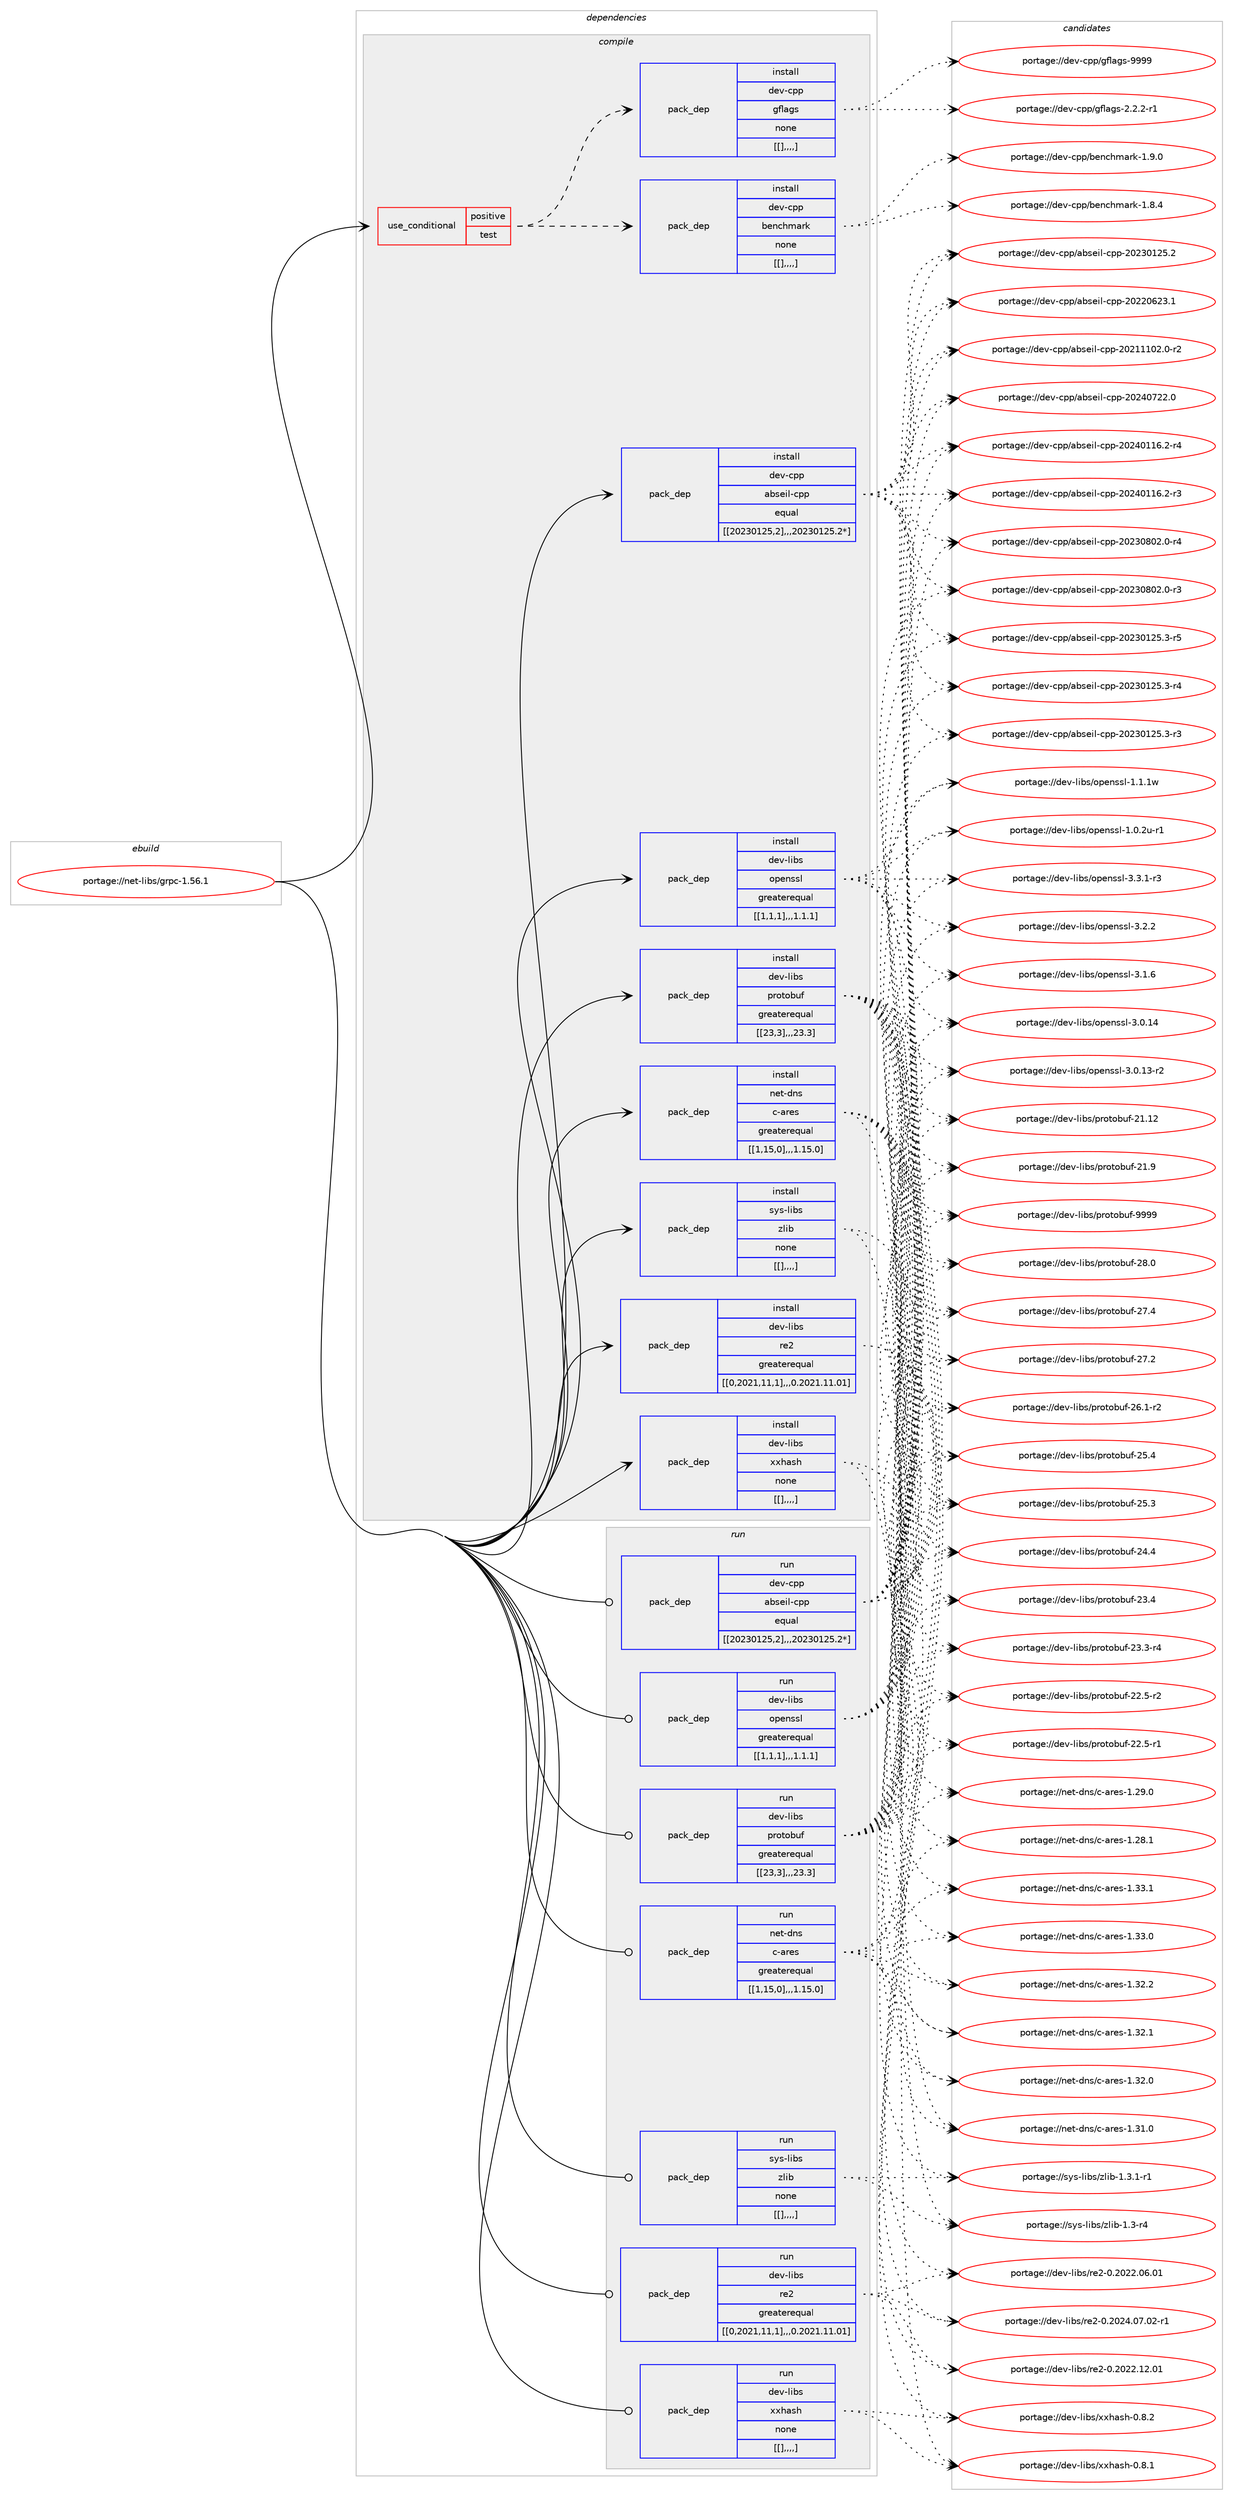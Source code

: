 digraph prolog {

# *************
# Graph options
# *************

newrank=true;
concentrate=true;
compound=true;
graph [rankdir=LR,fontname=Helvetica,fontsize=10,ranksep=1.5];#, ranksep=2.5, nodesep=0.2];
edge  [arrowhead=vee];
node  [fontname=Helvetica,fontsize=10];

# **********
# The ebuild
# **********

subgraph cluster_leftcol {
color=gray;
label=<<i>ebuild</i>>;
id [label="portage://net-libs/grpc-1.56.1", color=red, width=4, href="../net-libs/grpc-1.56.1.svg"];
}

# ****************
# The dependencies
# ****************

subgraph cluster_midcol {
color=gray;
label=<<i>dependencies</i>>;
subgraph cluster_compile {
fillcolor="#eeeeee";
style=filled;
label=<<i>compile</i>>;
subgraph cond98301 {
dependency377615 [label=<<TABLE BORDER="0" CELLBORDER="1" CELLSPACING="0" CELLPADDING="4"><TR><TD ROWSPAN="3" CELLPADDING="10">use_conditional</TD></TR><TR><TD>positive</TD></TR><TR><TD>test</TD></TR></TABLE>>, shape=none, color=red];
subgraph pack276500 {
dependency377616 [label=<<TABLE BORDER="0" CELLBORDER="1" CELLSPACING="0" CELLPADDING="4" WIDTH="220"><TR><TD ROWSPAN="6" CELLPADDING="30">pack_dep</TD></TR><TR><TD WIDTH="110">install</TD></TR><TR><TD>dev-cpp</TD></TR><TR><TD>benchmark</TD></TR><TR><TD>none</TD></TR><TR><TD>[[],,,,]</TD></TR></TABLE>>, shape=none, color=blue];
}
dependency377615:e -> dependency377616:w [weight=20,style="dashed",arrowhead="vee"];
subgraph pack276501 {
dependency377617 [label=<<TABLE BORDER="0" CELLBORDER="1" CELLSPACING="0" CELLPADDING="4" WIDTH="220"><TR><TD ROWSPAN="6" CELLPADDING="30">pack_dep</TD></TR><TR><TD WIDTH="110">install</TD></TR><TR><TD>dev-cpp</TD></TR><TR><TD>gflags</TD></TR><TR><TD>none</TD></TR><TR><TD>[[],,,,]</TD></TR></TABLE>>, shape=none, color=blue];
}
dependency377615:e -> dependency377617:w [weight=20,style="dashed",arrowhead="vee"];
}
id:e -> dependency377615:w [weight=20,style="solid",arrowhead="vee"];
subgraph pack276502 {
dependency377618 [label=<<TABLE BORDER="0" CELLBORDER="1" CELLSPACING="0" CELLPADDING="4" WIDTH="220"><TR><TD ROWSPAN="6" CELLPADDING="30">pack_dep</TD></TR><TR><TD WIDTH="110">install</TD></TR><TR><TD>dev-cpp</TD></TR><TR><TD>abseil-cpp</TD></TR><TR><TD>equal</TD></TR><TR><TD>[[20230125,2],,,20230125.2*]</TD></TR></TABLE>>, shape=none, color=blue];
}
id:e -> dependency377618:w [weight=20,style="solid",arrowhead="vee"];
subgraph pack276503 {
dependency377619 [label=<<TABLE BORDER="0" CELLBORDER="1" CELLSPACING="0" CELLPADDING="4" WIDTH="220"><TR><TD ROWSPAN="6" CELLPADDING="30">pack_dep</TD></TR><TR><TD WIDTH="110">install</TD></TR><TR><TD>dev-libs</TD></TR><TR><TD>openssl</TD></TR><TR><TD>greaterequal</TD></TR><TR><TD>[[1,1,1],,,1.1.1]</TD></TR></TABLE>>, shape=none, color=blue];
}
id:e -> dependency377619:w [weight=20,style="solid",arrowhead="vee"];
subgraph pack276504 {
dependency377620 [label=<<TABLE BORDER="0" CELLBORDER="1" CELLSPACING="0" CELLPADDING="4" WIDTH="220"><TR><TD ROWSPAN="6" CELLPADDING="30">pack_dep</TD></TR><TR><TD WIDTH="110">install</TD></TR><TR><TD>dev-libs</TD></TR><TR><TD>protobuf</TD></TR><TR><TD>greaterequal</TD></TR><TR><TD>[[23,3],,,23.3]</TD></TR></TABLE>>, shape=none, color=blue];
}
id:e -> dependency377620:w [weight=20,style="solid",arrowhead="vee"];
subgraph pack276505 {
dependency377621 [label=<<TABLE BORDER="0" CELLBORDER="1" CELLSPACING="0" CELLPADDING="4" WIDTH="220"><TR><TD ROWSPAN="6" CELLPADDING="30">pack_dep</TD></TR><TR><TD WIDTH="110">install</TD></TR><TR><TD>dev-libs</TD></TR><TR><TD>re2</TD></TR><TR><TD>greaterequal</TD></TR><TR><TD>[[0,2021,11,1],,,0.2021.11.01]</TD></TR></TABLE>>, shape=none, color=blue];
}
id:e -> dependency377621:w [weight=20,style="solid",arrowhead="vee"];
subgraph pack276506 {
dependency377622 [label=<<TABLE BORDER="0" CELLBORDER="1" CELLSPACING="0" CELLPADDING="4" WIDTH="220"><TR><TD ROWSPAN="6" CELLPADDING="30">pack_dep</TD></TR><TR><TD WIDTH="110">install</TD></TR><TR><TD>dev-libs</TD></TR><TR><TD>xxhash</TD></TR><TR><TD>none</TD></TR><TR><TD>[[],,,,]</TD></TR></TABLE>>, shape=none, color=blue];
}
id:e -> dependency377622:w [weight=20,style="solid",arrowhead="vee"];
subgraph pack276507 {
dependency377623 [label=<<TABLE BORDER="0" CELLBORDER="1" CELLSPACING="0" CELLPADDING="4" WIDTH="220"><TR><TD ROWSPAN="6" CELLPADDING="30">pack_dep</TD></TR><TR><TD WIDTH="110">install</TD></TR><TR><TD>net-dns</TD></TR><TR><TD>c-ares</TD></TR><TR><TD>greaterequal</TD></TR><TR><TD>[[1,15,0],,,1.15.0]</TD></TR></TABLE>>, shape=none, color=blue];
}
id:e -> dependency377623:w [weight=20,style="solid",arrowhead="vee"];
subgraph pack276508 {
dependency377624 [label=<<TABLE BORDER="0" CELLBORDER="1" CELLSPACING="0" CELLPADDING="4" WIDTH="220"><TR><TD ROWSPAN="6" CELLPADDING="30">pack_dep</TD></TR><TR><TD WIDTH="110">install</TD></TR><TR><TD>sys-libs</TD></TR><TR><TD>zlib</TD></TR><TR><TD>none</TD></TR><TR><TD>[[],,,,]</TD></TR></TABLE>>, shape=none, color=blue];
}
id:e -> dependency377624:w [weight=20,style="solid",arrowhead="vee"];
}
subgraph cluster_compileandrun {
fillcolor="#eeeeee";
style=filled;
label=<<i>compile and run</i>>;
}
subgraph cluster_run {
fillcolor="#eeeeee";
style=filled;
label=<<i>run</i>>;
subgraph pack276509 {
dependency377625 [label=<<TABLE BORDER="0" CELLBORDER="1" CELLSPACING="0" CELLPADDING="4" WIDTH="220"><TR><TD ROWSPAN="6" CELLPADDING="30">pack_dep</TD></TR><TR><TD WIDTH="110">run</TD></TR><TR><TD>dev-cpp</TD></TR><TR><TD>abseil-cpp</TD></TR><TR><TD>equal</TD></TR><TR><TD>[[20230125,2],,,20230125.2*]</TD></TR></TABLE>>, shape=none, color=blue];
}
id:e -> dependency377625:w [weight=20,style="solid",arrowhead="odot"];
subgraph pack276510 {
dependency377626 [label=<<TABLE BORDER="0" CELLBORDER="1" CELLSPACING="0" CELLPADDING="4" WIDTH="220"><TR><TD ROWSPAN="6" CELLPADDING="30">pack_dep</TD></TR><TR><TD WIDTH="110">run</TD></TR><TR><TD>dev-libs</TD></TR><TR><TD>openssl</TD></TR><TR><TD>greaterequal</TD></TR><TR><TD>[[1,1,1],,,1.1.1]</TD></TR></TABLE>>, shape=none, color=blue];
}
id:e -> dependency377626:w [weight=20,style="solid",arrowhead="odot"];
subgraph pack276511 {
dependency377627 [label=<<TABLE BORDER="0" CELLBORDER="1" CELLSPACING="0" CELLPADDING="4" WIDTH="220"><TR><TD ROWSPAN="6" CELLPADDING="30">pack_dep</TD></TR><TR><TD WIDTH="110">run</TD></TR><TR><TD>dev-libs</TD></TR><TR><TD>protobuf</TD></TR><TR><TD>greaterequal</TD></TR><TR><TD>[[23,3],,,23.3]</TD></TR></TABLE>>, shape=none, color=blue];
}
id:e -> dependency377627:w [weight=20,style="solid",arrowhead="odot"];
subgraph pack276512 {
dependency377628 [label=<<TABLE BORDER="0" CELLBORDER="1" CELLSPACING="0" CELLPADDING="4" WIDTH="220"><TR><TD ROWSPAN="6" CELLPADDING="30">pack_dep</TD></TR><TR><TD WIDTH="110">run</TD></TR><TR><TD>dev-libs</TD></TR><TR><TD>re2</TD></TR><TR><TD>greaterequal</TD></TR><TR><TD>[[0,2021,11,1],,,0.2021.11.01]</TD></TR></TABLE>>, shape=none, color=blue];
}
id:e -> dependency377628:w [weight=20,style="solid",arrowhead="odot"];
subgraph pack276513 {
dependency377629 [label=<<TABLE BORDER="0" CELLBORDER="1" CELLSPACING="0" CELLPADDING="4" WIDTH="220"><TR><TD ROWSPAN="6" CELLPADDING="30">pack_dep</TD></TR><TR><TD WIDTH="110">run</TD></TR><TR><TD>dev-libs</TD></TR><TR><TD>xxhash</TD></TR><TR><TD>none</TD></TR><TR><TD>[[],,,,]</TD></TR></TABLE>>, shape=none, color=blue];
}
id:e -> dependency377629:w [weight=20,style="solid",arrowhead="odot"];
subgraph pack276514 {
dependency377630 [label=<<TABLE BORDER="0" CELLBORDER="1" CELLSPACING="0" CELLPADDING="4" WIDTH="220"><TR><TD ROWSPAN="6" CELLPADDING="30">pack_dep</TD></TR><TR><TD WIDTH="110">run</TD></TR><TR><TD>net-dns</TD></TR><TR><TD>c-ares</TD></TR><TR><TD>greaterequal</TD></TR><TR><TD>[[1,15,0],,,1.15.0]</TD></TR></TABLE>>, shape=none, color=blue];
}
id:e -> dependency377630:w [weight=20,style="solid",arrowhead="odot"];
subgraph pack276515 {
dependency377631 [label=<<TABLE BORDER="0" CELLBORDER="1" CELLSPACING="0" CELLPADDING="4" WIDTH="220"><TR><TD ROWSPAN="6" CELLPADDING="30">pack_dep</TD></TR><TR><TD WIDTH="110">run</TD></TR><TR><TD>sys-libs</TD></TR><TR><TD>zlib</TD></TR><TR><TD>none</TD></TR><TR><TD>[[],,,,]</TD></TR></TABLE>>, shape=none, color=blue];
}
id:e -> dependency377631:w [weight=20,style="solid",arrowhead="odot"];
}
}

# **************
# The candidates
# **************

subgraph cluster_choices {
rank=same;
color=gray;
label=<<i>candidates</i>>;

subgraph choice276500 {
color=black;
nodesep=1;
choice100101118459911211247981011109910410997114107454946574648 [label="portage://dev-cpp/benchmark-1.9.0", color=red, width=4,href="../dev-cpp/benchmark-1.9.0.svg"];
choice100101118459911211247981011109910410997114107454946564652 [label="portage://dev-cpp/benchmark-1.8.4", color=red, width=4,href="../dev-cpp/benchmark-1.8.4.svg"];
dependency377616:e -> choice100101118459911211247981011109910410997114107454946574648:w [style=dotted,weight="100"];
dependency377616:e -> choice100101118459911211247981011109910410997114107454946564652:w [style=dotted,weight="100"];
}
subgraph choice276501 {
color=black;
nodesep=1;
choice100101118459911211247103102108971031154557575757 [label="portage://dev-cpp/gflags-9999", color=red, width=4,href="../dev-cpp/gflags-9999.svg"];
choice100101118459911211247103102108971031154550465046504511449 [label="portage://dev-cpp/gflags-2.2.2-r1", color=red, width=4,href="../dev-cpp/gflags-2.2.2-r1.svg"];
dependency377617:e -> choice100101118459911211247103102108971031154557575757:w [style=dotted,weight="100"];
dependency377617:e -> choice100101118459911211247103102108971031154550465046504511449:w [style=dotted,weight="100"];
}
subgraph choice276502 {
color=black;
nodesep=1;
choice100101118459911211247979811510110510845991121124550485052485550504648 [label="portage://dev-cpp/abseil-cpp-20240722.0", color=red, width=4,href="../dev-cpp/abseil-cpp-20240722.0.svg"];
choice1001011184599112112479798115101105108459911211245504850524849495446504511452 [label="portage://dev-cpp/abseil-cpp-20240116.2-r4", color=red, width=4,href="../dev-cpp/abseil-cpp-20240116.2-r4.svg"];
choice1001011184599112112479798115101105108459911211245504850524849495446504511451 [label="portage://dev-cpp/abseil-cpp-20240116.2-r3", color=red, width=4,href="../dev-cpp/abseil-cpp-20240116.2-r3.svg"];
choice1001011184599112112479798115101105108459911211245504850514856485046484511452 [label="portage://dev-cpp/abseil-cpp-20230802.0-r4", color=red, width=4,href="../dev-cpp/abseil-cpp-20230802.0-r4.svg"];
choice1001011184599112112479798115101105108459911211245504850514856485046484511451 [label="portage://dev-cpp/abseil-cpp-20230802.0-r3", color=red, width=4,href="../dev-cpp/abseil-cpp-20230802.0-r3.svg"];
choice1001011184599112112479798115101105108459911211245504850514849505346514511453 [label="portage://dev-cpp/abseil-cpp-20230125.3-r5", color=red, width=4,href="../dev-cpp/abseil-cpp-20230125.3-r5.svg"];
choice1001011184599112112479798115101105108459911211245504850514849505346514511452 [label="portage://dev-cpp/abseil-cpp-20230125.3-r4", color=red, width=4,href="../dev-cpp/abseil-cpp-20230125.3-r4.svg"];
choice1001011184599112112479798115101105108459911211245504850514849505346514511451 [label="portage://dev-cpp/abseil-cpp-20230125.3-r3", color=red, width=4,href="../dev-cpp/abseil-cpp-20230125.3-r3.svg"];
choice100101118459911211247979811510110510845991121124550485051484950534650 [label="portage://dev-cpp/abseil-cpp-20230125.2", color=red, width=4,href="../dev-cpp/abseil-cpp-20230125.2.svg"];
choice100101118459911211247979811510110510845991121124550485050485450514649 [label="portage://dev-cpp/abseil-cpp-20220623.1", color=red, width=4,href="../dev-cpp/abseil-cpp-20220623.1.svg"];
choice1001011184599112112479798115101105108459911211245504850494949485046484511450 [label="portage://dev-cpp/abseil-cpp-20211102.0-r2", color=red, width=4,href="../dev-cpp/abseil-cpp-20211102.0-r2.svg"];
dependency377618:e -> choice100101118459911211247979811510110510845991121124550485052485550504648:w [style=dotted,weight="100"];
dependency377618:e -> choice1001011184599112112479798115101105108459911211245504850524849495446504511452:w [style=dotted,weight="100"];
dependency377618:e -> choice1001011184599112112479798115101105108459911211245504850524849495446504511451:w [style=dotted,weight="100"];
dependency377618:e -> choice1001011184599112112479798115101105108459911211245504850514856485046484511452:w [style=dotted,weight="100"];
dependency377618:e -> choice1001011184599112112479798115101105108459911211245504850514856485046484511451:w [style=dotted,weight="100"];
dependency377618:e -> choice1001011184599112112479798115101105108459911211245504850514849505346514511453:w [style=dotted,weight="100"];
dependency377618:e -> choice1001011184599112112479798115101105108459911211245504850514849505346514511452:w [style=dotted,weight="100"];
dependency377618:e -> choice1001011184599112112479798115101105108459911211245504850514849505346514511451:w [style=dotted,weight="100"];
dependency377618:e -> choice100101118459911211247979811510110510845991121124550485051484950534650:w [style=dotted,weight="100"];
dependency377618:e -> choice100101118459911211247979811510110510845991121124550485050485450514649:w [style=dotted,weight="100"];
dependency377618:e -> choice1001011184599112112479798115101105108459911211245504850494949485046484511450:w [style=dotted,weight="100"];
}
subgraph choice276503 {
color=black;
nodesep=1;
choice1001011184510810598115471111121011101151151084551465146494511451 [label="portage://dev-libs/openssl-3.3.1-r3", color=red, width=4,href="../dev-libs/openssl-3.3.1-r3.svg"];
choice100101118451081059811547111112101110115115108455146504650 [label="portage://dev-libs/openssl-3.2.2", color=red, width=4,href="../dev-libs/openssl-3.2.2.svg"];
choice100101118451081059811547111112101110115115108455146494654 [label="portage://dev-libs/openssl-3.1.6", color=red, width=4,href="../dev-libs/openssl-3.1.6.svg"];
choice10010111845108105981154711111210111011511510845514648464952 [label="portage://dev-libs/openssl-3.0.14", color=red, width=4,href="../dev-libs/openssl-3.0.14.svg"];
choice100101118451081059811547111112101110115115108455146484649514511450 [label="portage://dev-libs/openssl-3.0.13-r2", color=red, width=4,href="../dev-libs/openssl-3.0.13-r2.svg"];
choice100101118451081059811547111112101110115115108454946494649119 [label="portage://dev-libs/openssl-1.1.1w", color=red, width=4,href="../dev-libs/openssl-1.1.1w.svg"];
choice1001011184510810598115471111121011101151151084549464846501174511449 [label="portage://dev-libs/openssl-1.0.2u-r1", color=red, width=4,href="../dev-libs/openssl-1.0.2u-r1.svg"];
dependency377619:e -> choice1001011184510810598115471111121011101151151084551465146494511451:w [style=dotted,weight="100"];
dependency377619:e -> choice100101118451081059811547111112101110115115108455146504650:w [style=dotted,weight="100"];
dependency377619:e -> choice100101118451081059811547111112101110115115108455146494654:w [style=dotted,weight="100"];
dependency377619:e -> choice10010111845108105981154711111210111011511510845514648464952:w [style=dotted,weight="100"];
dependency377619:e -> choice100101118451081059811547111112101110115115108455146484649514511450:w [style=dotted,weight="100"];
dependency377619:e -> choice100101118451081059811547111112101110115115108454946494649119:w [style=dotted,weight="100"];
dependency377619:e -> choice1001011184510810598115471111121011101151151084549464846501174511449:w [style=dotted,weight="100"];
}
subgraph choice276504 {
color=black;
nodesep=1;
choice100101118451081059811547112114111116111981171024557575757 [label="portage://dev-libs/protobuf-9999", color=red, width=4,href="../dev-libs/protobuf-9999.svg"];
choice100101118451081059811547112114111116111981171024550564648 [label="portage://dev-libs/protobuf-28.0", color=red, width=4,href="../dev-libs/protobuf-28.0.svg"];
choice100101118451081059811547112114111116111981171024550554652 [label="portage://dev-libs/protobuf-27.4", color=red, width=4,href="../dev-libs/protobuf-27.4.svg"];
choice100101118451081059811547112114111116111981171024550554650 [label="portage://dev-libs/protobuf-27.2", color=red, width=4,href="../dev-libs/protobuf-27.2.svg"];
choice1001011184510810598115471121141111161119811710245505446494511450 [label="portage://dev-libs/protobuf-26.1-r2", color=red, width=4,href="../dev-libs/protobuf-26.1-r2.svg"];
choice100101118451081059811547112114111116111981171024550534652 [label="portage://dev-libs/protobuf-25.4", color=red, width=4,href="../dev-libs/protobuf-25.4.svg"];
choice100101118451081059811547112114111116111981171024550534651 [label="portage://dev-libs/protobuf-25.3", color=red, width=4,href="../dev-libs/protobuf-25.3.svg"];
choice100101118451081059811547112114111116111981171024550524652 [label="portage://dev-libs/protobuf-24.4", color=red, width=4,href="../dev-libs/protobuf-24.4.svg"];
choice100101118451081059811547112114111116111981171024550514652 [label="portage://dev-libs/protobuf-23.4", color=red, width=4,href="../dev-libs/protobuf-23.4.svg"];
choice1001011184510810598115471121141111161119811710245505146514511452 [label="portage://dev-libs/protobuf-23.3-r4", color=red, width=4,href="../dev-libs/protobuf-23.3-r4.svg"];
choice1001011184510810598115471121141111161119811710245505046534511450 [label="portage://dev-libs/protobuf-22.5-r2", color=red, width=4,href="../dev-libs/protobuf-22.5-r2.svg"];
choice1001011184510810598115471121141111161119811710245505046534511449 [label="portage://dev-libs/protobuf-22.5-r1", color=red, width=4,href="../dev-libs/protobuf-22.5-r1.svg"];
choice10010111845108105981154711211411111611198117102455049464950 [label="portage://dev-libs/protobuf-21.12", color=red, width=4,href="../dev-libs/protobuf-21.12.svg"];
choice100101118451081059811547112114111116111981171024550494657 [label="portage://dev-libs/protobuf-21.9", color=red, width=4,href="../dev-libs/protobuf-21.9.svg"];
dependency377620:e -> choice100101118451081059811547112114111116111981171024557575757:w [style=dotted,weight="100"];
dependency377620:e -> choice100101118451081059811547112114111116111981171024550564648:w [style=dotted,weight="100"];
dependency377620:e -> choice100101118451081059811547112114111116111981171024550554652:w [style=dotted,weight="100"];
dependency377620:e -> choice100101118451081059811547112114111116111981171024550554650:w [style=dotted,weight="100"];
dependency377620:e -> choice1001011184510810598115471121141111161119811710245505446494511450:w [style=dotted,weight="100"];
dependency377620:e -> choice100101118451081059811547112114111116111981171024550534652:w [style=dotted,weight="100"];
dependency377620:e -> choice100101118451081059811547112114111116111981171024550534651:w [style=dotted,weight="100"];
dependency377620:e -> choice100101118451081059811547112114111116111981171024550524652:w [style=dotted,weight="100"];
dependency377620:e -> choice100101118451081059811547112114111116111981171024550514652:w [style=dotted,weight="100"];
dependency377620:e -> choice1001011184510810598115471121141111161119811710245505146514511452:w [style=dotted,weight="100"];
dependency377620:e -> choice1001011184510810598115471121141111161119811710245505046534511450:w [style=dotted,weight="100"];
dependency377620:e -> choice1001011184510810598115471121141111161119811710245505046534511449:w [style=dotted,weight="100"];
dependency377620:e -> choice10010111845108105981154711211411111611198117102455049464950:w [style=dotted,weight="100"];
dependency377620:e -> choice100101118451081059811547112114111116111981171024550494657:w [style=dotted,weight="100"];
}
subgraph choice276505 {
color=black;
nodesep=1;
choice10010111845108105981154711410150454846504850524648554648504511449 [label="portage://dev-libs/re2-0.2024.07.02-r1", color=red, width=4,href="../dev-libs/re2-0.2024.07.02-r1.svg"];
choice1001011184510810598115471141015045484650485050464950464849 [label="portage://dev-libs/re2-0.2022.12.01", color=red, width=4,href="../dev-libs/re2-0.2022.12.01.svg"];
choice1001011184510810598115471141015045484650485050464854464849 [label="portage://dev-libs/re2-0.2022.06.01", color=red, width=4,href="../dev-libs/re2-0.2022.06.01.svg"];
dependency377621:e -> choice10010111845108105981154711410150454846504850524648554648504511449:w [style=dotted,weight="100"];
dependency377621:e -> choice1001011184510810598115471141015045484650485050464950464849:w [style=dotted,weight="100"];
dependency377621:e -> choice1001011184510810598115471141015045484650485050464854464849:w [style=dotted,weight="100"];
}
subgraph choice276506 {
color=black;
nodesep=1;
choice10010111845108105981154712012010497115104454846564650 [label="portage://dev-libs/xxhash-0.8.2", color=red, width=4,href="../dev-libs/xxhash-0.8.2.svg"];
choice10010111845108105981154712012010497115104454846564649 [label="portage://dev-libs/xxhash-0.8.1", color=red, width=4,href="../dev-libs/xxhash-0.8.1.svg"];
dependency377622:e -> choice10010111845108105981154712012010497115104454846564650:w [style=dotted,weight="100"];
dependency377622:e -> choice10010111845108105981154712012010497115104454846564649:w [style=dotted,weight="100"];
}
subgraph choice276507 {
color=black;
nodesep=1;
choice110101116451001101154799459711410111545494651514649 [label="portage://net-dns/c-ares-1.33.1", color=red, width=4,href="../net-dns/c-ares-1.33.1.svg"];
choice110101116451001101154799459711410111545494651514648 [label="portage://net-dns/c-ares-1.33.0", color=red, width=4,href="../net-dns/c-ares-1.33.0.svg"];
choice110101116451001101154799459711410111545494651504650 [label="portage://net-dns/c-ares-1.32.2", color=red, width=4,href="../net-dns/c-ares-1.32.2.svg"];
choice110101116451001101154799459711410111545494651504649 [label="portage://net-dns/c-ares-1.32.1", color=red, width=4,href="../net-dns/c-ares-1.32.1.svg"];
choice110101116451001101154799459711410111545494651504648 [label="portage://net-dns/c-ares-1.32.0", color=red, width=4,href="../net-dns/c-ares-1.32.0.svg"];
choice110101116451001101154799459711410111545494651494648 [label="portage://net-dns/c-ares-1.31.0", color=red, width=4,href="../net-dns/c-ares-1.31.0.svg"];
choice110101116451001101154799459711410111545494650574648 [label="portage://net-dns/c-ares-1.29.0", color=red, width=4,href="../net-dns/c-ares-1.29.0.svg"];
choice110101116451001101154799459711410111545494650564649 [label="portage://net-dns/c-ares-1.28.1", color=red, width=4,href="../net-dns/c-ares-1.28.1.svg"];
dependency377623:e -> choice110101116451001101154799459711410111545494651514649:w [style=dotted,weight="100"];
dependency377623:e -> choice110101116451001101154799459711410111545494651514648:w [style=dotted,weight="100"];
dependency377623:e -> choice110101116451001101154799459711410111545494651504650:w [style=dotted,weight="100"];
dependency377623:e -> choice110101116451001101154799459711410111545494651504649:w [style=dotted,weight="100"];
dependency377623:e -> choice110101116451001101154799459711410111545494651504648:w [style=dotted,weight="100"];
dependency377623:e -> choice110101116451001101154799459711410111545494651494648:w [style=dotted,weight="100"];
dependency377623:e -> choice110101116451001101154799459711410111545494650574648:w [style=dotted,weight="100"];
dependency377623:e -> choice110101116451001101154799459711410111545494650564649:w [style=dotted,weight="100"];
}
subgraph choice276508 {
color=black;
nodesep=1;
choice115121115451081059811547122108105984549465146494511449 [label="portage://sys-libs/zlib-1.3.1-r1", color=red, width=4,href="../sys-libs/zlib-1.3.1-r1.svg"];
choice11512111545108105981154712210810598454946514511452 [label="portage://sys-libs/zlib-1.3-r4", color=red, width=4,href="../sys-libs/zlib-1.3-r4.svg"];
dependency377624:e -> choice115121115451081059811547122108105984549465146494511449:w [style=dotted,weight="100"];
dependency377624:e -> choice11512111545108105981154712210810598454946514511452:w [style=dotted,weight="100"];
}
subgraph choice276509 {
color=black;
nodesep=1;
choice100101118459911211247979811510110510845991121124550485052485550504648 [label="portage://dev-cpp/abseil-cpp-20240722.0", color=red, width=4,href="../dev-cpp/abseil-cpp-20240722.0.svg"];
choice1001011184599112112479798115101105108459911211245504850524849495446504511452 [label="portage://dev-cpp/abseil-cpp-20240116.2-r4", color=red, width=4,href="../dev-cpp/abseil-cpp-20240116.2-r4.svg"];
choice1001011184599112112479798115101105108459911211245504850524849495446504511451 [label="portage://dev-cpp/abseil-cpp-20240116.2-r3", color=red, width=4,href="../dev-cpp/abseil-cpp-20240116.2-r3.svg"];
choice1001011184599112112479798115101105108459911211245504850514856485046484511452 [label="portage://dev-cpp/abseil-cpp-20230802.0-r4", color=red, width=4,href="../dev-cpp/abseil-cpp-20230802.0-r4.svg"];
choice1001011184599112112479798115101105108459911211245504850514856485046484511451 [label="portage://dev-cpp/abseil-cpp-20230802.0-r3", color=red, width=4,href="../dev-cpp/abseil-cpp-20230802.0-r3.svg"];
choice1001011184599112112479798115101105108459911211245504850514849505346514511453 [label="portage://dev-cpp/abseil-cpp-20230125.3-r5", color=red, width=4,href="../dev-cpp/abseil-cpp-20230125.3-r5.svg"];
choice1001011184599112112479798115101105108459911211245504850514849505346514511452 [label="portage://dev-cpp/abseil-cpp-20230125.3-r4", color=red, width=4,href="../dev-cpp/abseil-cpp-20230125.3-r4.svg"];
choice1001011184599112112479798115101105108459911211245504850514849505346514511451 [label="portage://dev-cpp/abseil-cpp-20230125.3-r3", color=red, width=4,href="../dev-cpp/abseil-cpp-20230125.3-r3.svg"];
choice100101118459911211247979811510110510845991121124550485051484950534650 [label="portage://dev-cpp/abseil-cpp-20230125.2", color=red, width=4,href="../dev-cpp/abseil-cpp-20230125.2.svg"];
choice100101118459911211247979811510110510845991121124550485050485450514649 [label="portage://dev-cpp/abseil-cpp-20220623.1", color=red, width=4,href="../dev-cpp/abseil-cpp-20220623.1.svg"];
choice1001011184599112112479798115101105108459911211245504850494949485046484511450 [label="portage://dev-cpp/abseil-cpp-20211102.0-r2", color=red, width=4,href="../dev-cpp/abseil-cpp-20211102.0-r2.svg"];
dependency377625:e -> choice100101118459911211247979811510110510845991121124550485052485550504648:w [style=dotted,weight="100"];
dependency377625:e -> choice1001011184599112112479798115101105108459911211245504850524849495446504511452:w [style=dotted,weight="100"];
dependency377625:e -> choice1001011184599112112479798115101105108459911211245504850524849495446504511451:w [style=dotted,weight="100"];
dependency377625:e -> choice1001011184599112112479798115101105108459911211245504850514856485046484511452:w [style=dotted,weight="100"];
dependency377625:e -> choice1001011184599112112479798115101105108459911211245504850514856485046484511451:w [style=dotted,weight="100"];
dependency377625:e -> choice1001011184599112112479798115101105108459911211245504850514849505346514511453:w [style=dotted,weight="100"];
dependency377625:e -> choice1001011184599112112479798115101105108459911211245504850514849505346514511452:w [style=dotted,weight="100"];
dependency377625:e -> choice1001011184599112112479798115101105108459911211245504850514849505346514511451:w [style=dotted,weight="100"];
dependency377625:e -> choice100101118459911211247979811510110510845991121124550485051484950534650:w [style=dotted,weight="100"];
dependency377625:e -> choice100101118459911211247979811510110510845991121124550485050485450514649:w [style=dotted,weight="100"];
dependency377625:e -> choice1001011184599112112479798115101105108459911211245504850494949485046484511450:w [style=dotted,weight="100"];
}
subgraph choice276510 {
color=black;
nodesep=1;
choice1001011184510810598115471111121011101151151084551465146494511451 [label="portage://dev-libs/openssl-3.3.1-r3", color=red, width=4,href="../dev-libs/openssl-3.3.1-r3.svg"];
choice100101118451081059811547111112101110115115108455146504650 [label="portage://dev-libs/openssl-3.2.2", color=red, width=4,href="../dev-libs/openssl-3.2.2.svg"];
choice100101118451081059811547111112101110115115108455146494654 [label="portage://dev-libs/openssl-3.1.6", color=red, width=4,href="../dev-libs/openssl-3.1.6.svg"];
choice10010111845108105981154711111210111011511510845514648464952 [label="portage://dev-libs/openssl-3.0.14", color=red, width=4,href="../dev-libs/openssl-3.0.14.svg"];
choice100101118451081059811547111112101110115115108455146484649514511450 [label="portage://dev-libs/openssl-3.0.13-r2", color=red, width=4,href="../dev-libs/openssl-3.0.13-r2.svg"];
choice100101118451081059811547111112101110115115108454946494649119 [label="portage://dev-libs/openssl-1.1.1w", color=red, width=4,href="../dev-libs/openssl-1.1.1w.svg"];
choice1001011184510810598115471111121011101151151084549464846501174511449 [label="portage://dev-libs/openssl-1.0.2u-r1", color=red, width=4,href="../dev-libs/openssl-1.0.2u-r1.svg"];
dependency377626:e -> choice1001011184510810598115471111121011101151151084551465146494511451:w [style=dotted,weight="100"];
dependency377626:e -> choice100101118451081059811547111112101110115115108455146504650:w [style=dotted,weight="100"];
dependency377626:e -> choice100101118451081059811547111112101110115115108455146494654:w [style=dotted,weight="100"];
dependency377626:e -> choice10010111845108105981154711111210111011511510845514648464952:w [style=dotted,weight="100"];
dependency377626:e -> choice100101118451081059811547111112101110115115108455146484649514511450:w [style=dotted,weight="100"];
dependency377626:e -> choice100101118451081059811547111112101110115115108454946494649119:w [style=dotted,weight="100"];
dependency377626:e -> choice1001011184510810598115471111121011101151151084549464846501174511449:w [style=dotted,weight="100"];
}
subgraph choice276511 {
color=black;
nodesep=1;
choice100101118451081059811547112114111116111981171024557575757 [label="portage://dev-libs/protobuf-9999", color=red, width=4,href="../dev-libs/protobuf-9999.svg"];
choice100101118451081059811547112114111116111981171024550564648 [label="portage://dev-libs/protobuf-28.0", color=red, width=4,href="../dev-libs/protobuf-28.0.svg"];
choice100101118451081059811547112114111116111981171024550554652 [label="portage://dev-libs/protobuf-27.4", color=red, width=4,href="../dev-libs/protobuf-27.4.svg"];
choice100101118451081059811547112114111116111981171024550554650 [label="portage://dev-libs/protobuf-27.2", color=red, width=4,href="../dev-libs/protobuf-27.2.svg"];
choice1001011184510810598115471121141111161119811710245505446494511450 [label="portage://dev-libs/protobuf-26.1-r2", color=red, width=4,href="../dev-libs/protobuf-26.1-r2.svg"];
choice100101118451081059811547112114111116111981171024550534652 [label="portage://dev-libs/protobuf-25.4", color=red, width=4,href="../dev-libs/protobuf-25.4.svg"];
choice100101118451081059811547112114111116111981171024550534651 [label="portage://dev-libs/protobuf-25.3", color=red, width=4,href="../dev-libs/protobuf-25.3.svg"];
choice100101118451081059811547112114111116111981171024550524652 [label="portage://dev-libs/protobuf-24.4", color=red, width=4,href="../dev-libs/protobuf-24.4.svg"];
choice100101118451081059811547112114111116111981171024550514652 [label="portage://dev-libs/protobuf-23.4", color=red, width=4,href="../dev-libs/protobuf-23.4.svg"];
choice1001011184510810598115471121141111161119811710245505146514511452 [label="portage://dev-libs/protobuf-23.3-r4", color=red, width=4,href="../dev-libs/protobuf-23.3-r4.svg"];
choice1001011184510810598115471121141111161119811710245505046534511450 [label="portage://dev-libs/protobuf-22.5-r2", color=red, width=4,href="../dev-libs/protobuf-22.5-r2.svg"];
choice1001011184510810598115471121141111161119811710245505046534511449 [label="portage://dev-libs/protobuf-22.5-r1", color=red, width=4,href="../dev-libs/protobuf-22.5-r1.svg"];
choice10010111845108105981154711211411111611198117102455049464950 [label="portage://dev-libs/protobuf-21.12", color=red, width=4,href="../dev-libs/protobuf-21.12.svg"];
choice100101118451081059811547112114111116111981171024550494657 [label="portage://dev-libs/protobuf-21.9", color=red, width=4,href="../dev-libs/protobuf-21.9.svg"];
dependency377627:e -> choice100101118451081059811547112114111116111981171024557575757:w [style=dotted,weight="100"];
dependency377627:e -> choice100101118451081059811547112114111116111981171024550564648:w [style=dotted,weight="100"];
dependency377627:e -> choice100101118451081059811547112114111116111981171024550554652:w [style=dotted,weight="100"];
dependency377627:e -> choice100101118451081059811547112114111116111981171024550554650:w [style=dotted,weight="100"];
dependency377627:e -> choice1001011184510810598115471121141111161119811710245505446494511450:w [style=dotted,weight="100"];
dependency377627:e -> choice100101118451081059811547112114111116111981171024550534652:w [style=dotted,weight="100"];
dependency377627:e -> choice100101118451081059811547112114111116111981171024550534651:w [style=dotted,weight="100"];
dependency377627:e -> choice100101118451081059811547112114111116111981171024550524652:w [style=dotted,weight="100"];
dependency377627:e -> choice100101118451081059811547112114111116111981171024550514652:w [style=dotted,weight="100"];
dependency377627:e -> choice1001011184510810598115471121141111161119811710245505146514511452:w [style=dotted,weight="100"];
dependency377627:e -> choice1001011184510810598115471121141111161119811710245505046534511450:w [style=dotted,weight="100"];
dependency377627:e -> choice1001011184510810598115471121141111161119811710245505046534511449:w [style=dotted,weight="100"];
dependency377627:e -> choice10010111845108105981154711211411111611198117102455049464950:w [style=dotted,weight="100"];
dependency377627:e -> choice100101118451081059811547112114111116111981171024550494657:w [style=dotted,weight="100"];
}
subgraph choice276512 {
color=black;
nodesep=1;
choice10010111845108105981154711410150454846504850524648554648504511449 [label="portage://dev-libs/re2-0.2024.07.02-r1", color=red, width=4,href="../dev-libs/re2-0.2024.07.02-r1.svg"];
choice1001011184510810598115471141015045484650485050464950464849 [label="portage://dev-libs/re2-0.2022.12.01", color=red, width=4,href="../dev-libs/re2-0.2022.12.01.svg"];
choice1001011184510810598115471141015045484650485050464854464849 [label="portage://dev-libs/re2-0.2022.06.01", color=red, width=4,href="../dev-libs/re2-0.2022.06.01.svg"];
dependency377628:e -> choice10010111845108105981154711410150454846504850524648554648504511449:w [style=dotted,weight="100"];
dependency377628:e -> choice1001011184510810598115471141015045484650485050464950464849:w [style=dotted,weight="100"];
dependency377628:e -> choice1001011184510810598115471141015045484650485050464854464849:w [style=dotted,weight="100"];
}
subgraph choice276513 {
color=black;
nodesep=1;
choice10010111845108105981154712012010497115104454846564650 [label="portage://dev-libs/xxhash-0.8.2", color=red, width=4,href="../dev-libs/xxhash-0.8.2.svg"];
choice10010111845108105981154712012010497115104454846564649 [label="portage://dev-libs/xxhash-0.8.1", color=red, width=4,href="../dev-libs/xxhash-0.8.1.svg"];
dependency377629:e -> choice10010111845108105981154712012010497115104454846564650:w [style=dotted,weight="100"];
dependency377629:e -> choice10010111845108105981154712012010497115104454846564649:w [style=dotted,weight="100"];
}
subgraph choice276514 {
color=black;
nodesep=1;
choice110101116451001101154799459711410111545494651514649 [label="portage://net-dns/c-ares-1.33.1", color=red, width=4,href="../net-dns/c-ares-1.33.1.svg"];
choice110101116451001101154799459711410111545494651514648 [label="portage://net-dns/c-ares-1.33.0", color=red, width=4,href="../net-dns/c-ares-1.33.0.svg"];
choice110101116451001101154799459711410111545494651504650 [label="portage://net-dns/c-ares-1.32.2", color=red, width=4,href="../net-dns/c-ares-1.32.2.svg"];
choice110101116451001101154799459711410111545494651504649 [label="portage://net-dns/c-ares-1.32.1", color=red, width=4,href="../net-dns/c-ares-1.32.1.svg"];
choice110101116451001101154799459711410111545494651504648 [label="portage://net-dns/c-ares-1.32.0", color=red, width=4,href="../net-dns/c-ares-1.32.0.svg"];
choice110101116451001101154799459711410111545494651494648 [label="portage://net-dns/c-ares-1.31.0", color=red, width=4,href="../net-dns/c-ares-1.31.0.svg"];
choice110101116451001101154799459711410111545494650574648 [label="portage://net-dns/c-ares-1.29.0", color=red, width=4,href="../net-dns/c-ares-1.29.0.svg"];
choice110101116451001101154799459711410111545494650564649 [label="portage://net-dns/c-ares-1.28.1", color=red, width=4,href="../net-dns/c-ares-1.28.1.svg"];
dependency377630:e -> choice110101116451001101154799459711410111545494651514649:w [style=dotted,weight="100"];
dependency377630:e -> choice110101116451001101154799459711410111545494651514648:w [style=dotted,weight="100"];
dependency377630:e -> choice110101116451001101154799459711410111545494651504650:w [style=dotted,weight="100"];
dependency377630:e -> choice110101116451001101154799459711410111545494651504649:w [style=dotted,weight="100"];
dependency377630:e -> choice110101116451001101154799459711410111545494651504648:w [style=dotted,weight="100"];
dependency377630:e -> choice110101116451001101154799459711410111545494651494648:w [style=dotted,weight="100"];
dependency377630:e -> choice110101116451001101154799459711410111545494650574648:w [style=dotted,weight="100"];
dependency377630:e -> choice110101116451001101154799459711410111545494650564649:w [style=dotted,weight="100"];
}
subgraph choice276515 {
color=black;
nodesep=1;
choice115121115451081059811547122108105984549465146494511449 [label="portage://sys-libs/zlib-1.3.1-r1", color=red, width=4,href="../sys-libs/zlib-1.3.1-r1.svg"];
choice11512111545108105981154712210810598454946514511452 [label="portage://sys-libs/zlib-1.3-r4", color=red, width=4,href="../sys-libs/zlib-1.3-r4.svg"];
dependency377631:e -> choice115121115451081059811547122108105984549465146494511449:w [style=dotted,weight="100"];
dependency377631:e -> choice11512111545108105981154712210810598454946514511452:w [style=dotted,weight="100"];
}
}

}
